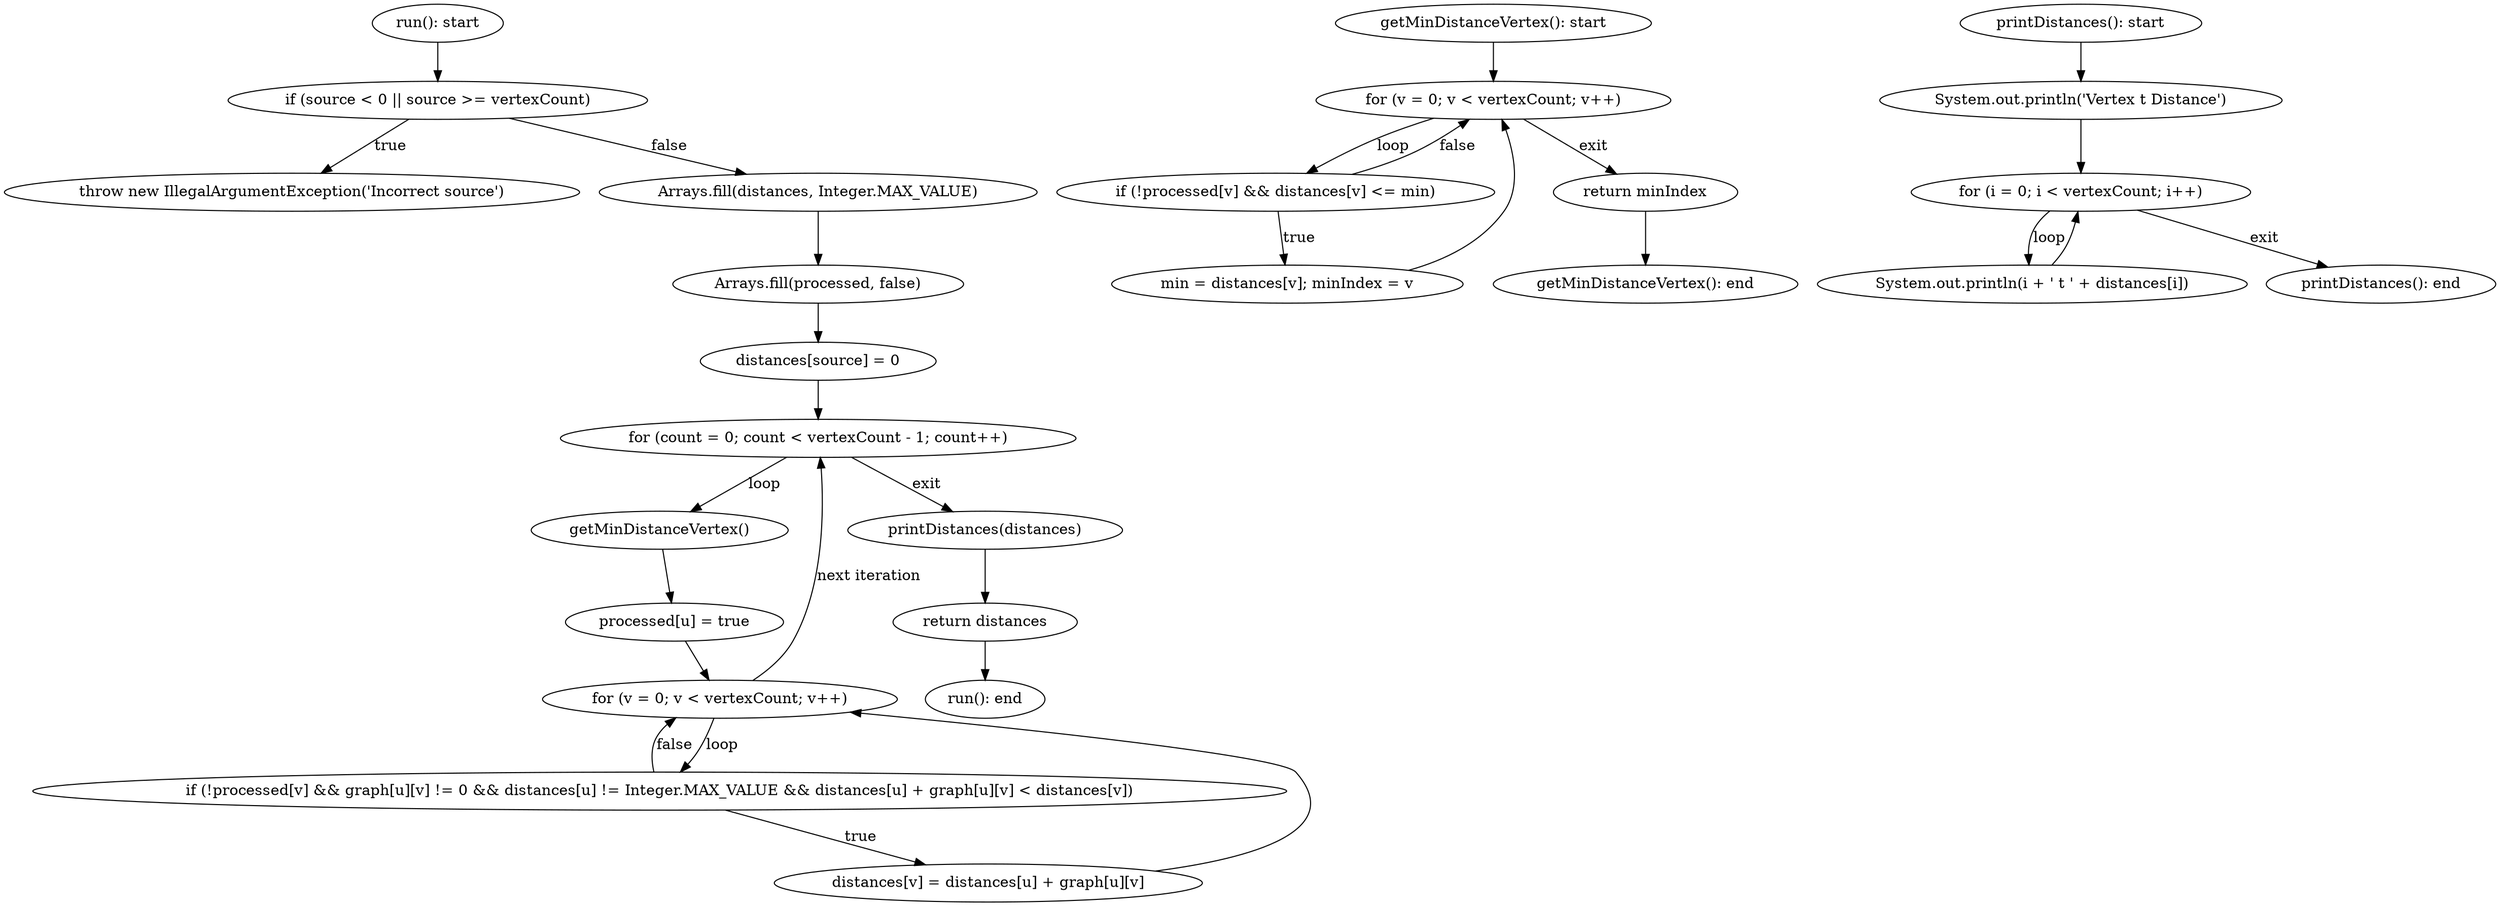 digraph DijkstraAlgorithm {
    // Method: run
    "run_start" [label="run(): start"];
    "run_if_source_check" [label="if (source < 0 || source >= vertexCount)"];
    "run_throw_exception" [label="throw new IllegalArgumentException('Incorrect source')"];
    "run_initialize_distances" [label="Arrays.fill(distances, Integer.MAX_VALUE)"];
    "run_initialize_processed" [label="Arrays.fill(processed, false)"];
    "run_set_source_distance" [label="distances[source] = 0"];
    "run_for_loop_1" [label="for (count = 0; count < vertexCount - 1; count++)"];
    "run_get_min_vertex" [label="getMinDistanceVertex()"];
    "run_set_processed" [label="processed[u] = true"];
    "run_inner_for_loop" [label="for (v = 0; v < vertexCount; v++)"];
    "run_if_update_distance" [label="if (!processed[v] && graph[u][v] != 0 && distances[u] != Integer.MAX_VALUE && distances[u] + graph[u][v] < distances[v])"];
    "run_update_distance" [label="distances[v] = distances[u] + graph[u][v]"];
    "run_print_distances" [label="printDistances(distances)"];
    "run_return" [label="return distances"];
    "run_end" [label="run(): end"];

    // CFG for method 'run'
    "run_start" -> "run_if_source_check";
    "run_if_source_check" -> "run_throw_exception" [label="true"];
    "run_if_source_check" -> "run_initialize_distances" [label="false"];
    "run_initialize_distances" -> "run_initialize_processed";
    "run_initialize_processed" -> "run_set_source_distance";
    "run_set_source_distance" -> "run_for_loop_1";
    "run_for_loop_1" -> "run_get_min_vertex" [label="loop"];
    "run_get_min_vertex" -> "run_set_processed";
    "run_set_processed" -> "run_inner_for_loop";
    "run_inner_for_loop" -> "run_if_update_distance" [label="loop"];
    "run_if_update_distance" -> "run_update_distance" [label="true"];
    "run_if_update_distance" -> "run_inner_for_loop" [label="false"];
    "run_update_distance" -> "run_inner_for_loop";
    "run_inner_for_loop" -> "run_for_loop_1" [label="next iteration"];
    "run_for_loop_1" -> "run_print_distances" [label="exit"];
    "run_print_distances" -> "run_return";
    "run_return" -> "run_end";

    // Method: getMinDistanceVertex
    "getMin_start" [label="getMinDistanceVertex(): start"];
    "getMin_for_loop" [label="for (v = 0; v < vertexCount; v++)"];
    "getMin_if_min_update" [label="if (!processed[v] && distances[v] <= min)"];
    "getMin_update_min" [label="min = distances[v]; minIndex = v"];
    "getMin_return" [label="return minIndex"];
    "getMin_end" [label="getMinDistanceVertex(): end"];

    // CFG for method 'getMinDistanceVertex'
    "getMin_start" -> "getMin_for_loop";
    "getMin_for_loop" -> "getMin_if_min_update" [label="loop"];
    "getMin_if_min_update" -> "getMin_update_min" [label="true"];
    "getMin_if_min_update" -> "getMin_for_loop" [label="false"];
    "getMin_update_min" -> "getMin_for_loop";
    "getMin_for_loop" -> "getMin_return" [label="exit"];
    "getMin_return" -> "getMin_end";

    // Method: printDistances
    "print_start" [label="printDistances(): start"];
    "print_print_header" [label="System.out.println('Vertex \t Distance')"];
    "print_for_loop" [label="for (i = 0; i < vertexCount; i++)"];
    "print_print_each" [label="System.out.println(i + ' \t ' + distances[i])"];
    "print_end" [label="printDistances(): end"];

    // CFG for method 'printDistances'
    "print_start" -> "print_print_header";
    "print_print_header" -> "print_for_loop";
    "print_for_loop" -> "print_print_each" [label="loop"];
    "print_print_each" -> "print_for_loop";
    "print_for_loop" -> "print_end" [label="exit"];
}